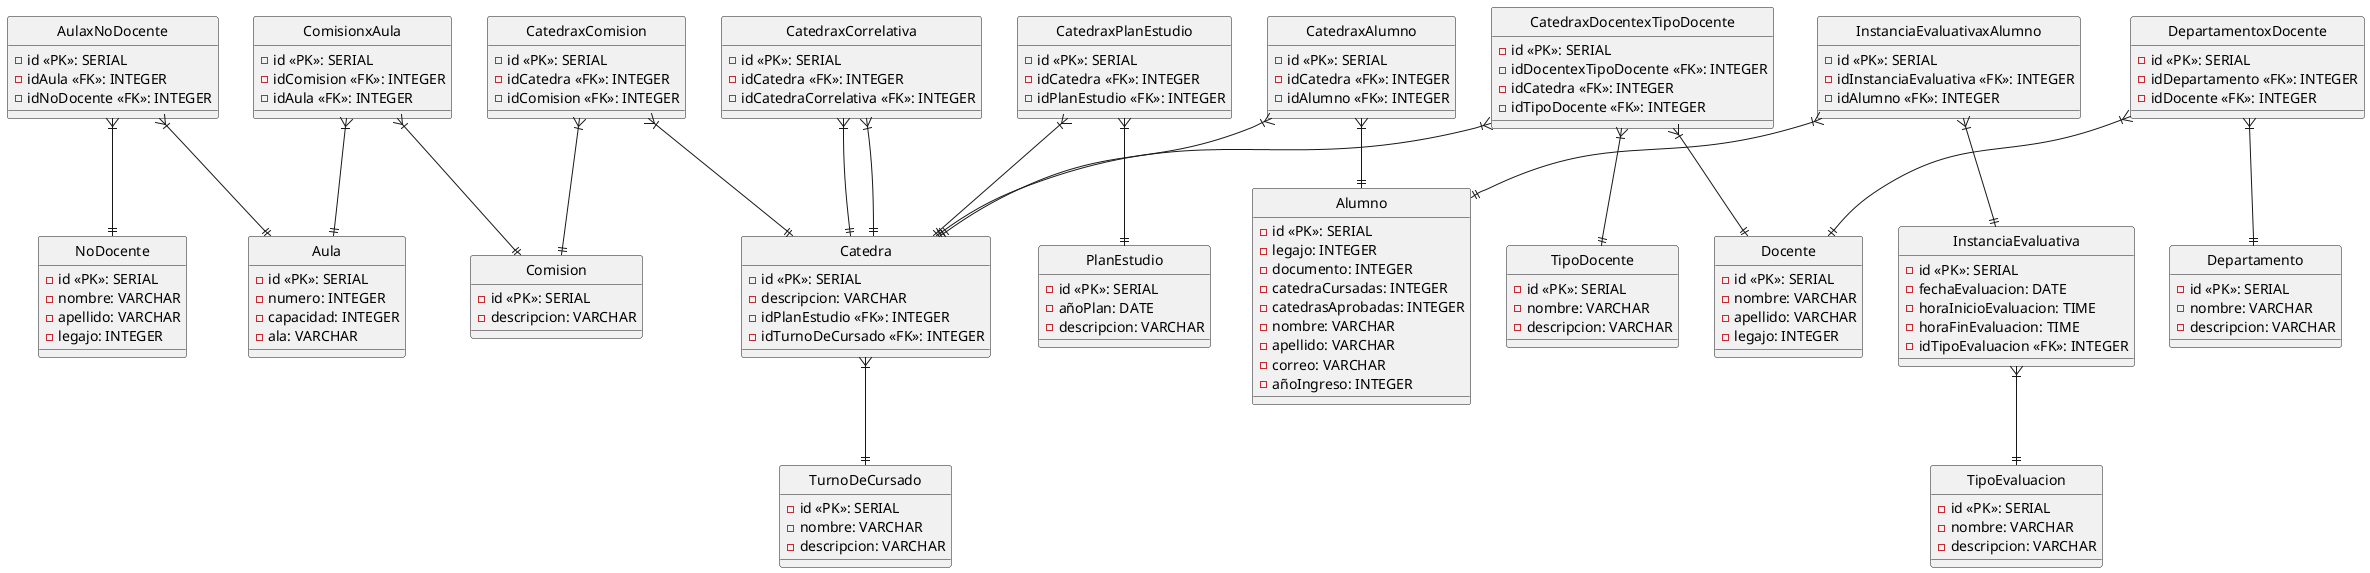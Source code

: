 @startuml Catedra
hide circle
entity Alumno {
    - id <<PK>>: SERIAL
    - legajo: INTEGER
    - documento: INTEGER
    - catedraCursadas: INTEGER
    - catedrasAprobadas: INTEGER
    - nombre: VARCHAR
    - apellido: VARCHAR
    - correo: VARCHAR
    - añoIngreso: INTEGER
}

entity Aula {
    - id <<PK>>: SERIAL
    - numero: INTEGER
    - capacidad: INTEGER
    - ala: VARCHAR
}

entity Catedra {
    - id <<PK>>: SERIAL
    - descripcion: VARCHAR
    - idPlanEstudio <<FK>>: INTEGER
    - idTurnoDeCursado <<FK>>: INTEGER
}

entity Comision {
    - id <<PK>>: SERIAL
    - descripcion: VARCHAR
}

entity Departamento {
    - id <<PK>>: SERIAL
    - nombre: VARCHAR
    - descripcion: VARCHAR
}

entity Docente {
    - id <<PK>>: SERIAL
    - nombre: VARCHAR
    - apellido: VARCHAR
    - legajo: INTEGER
}

entity InstanciaEvaluativa {
    - id <<PK>>: SERIAL
    - fechaEvaluacion: DATE
    - horaInicioEvaluacion: TIME
    - horaFinEvaluacion: TIME
    - idTipoEvaluacion <<FK>>: INTEGER
}

entity NoDocente {
    - id <<PK>>: SERIAL
    - nombre: VARCHAR
    - apellido: VARCHAR
    - legajo: INTEGER
}

entity PlanEstudio {
    - id <<PK>>: SERIAL
    - añoPlan: DATE
    - descripcion: VARCHAR
}

entity TipoDocente {
    - id <<PK>>: SERIAL
    - nombre: VARCHAR
    - descripcion: VARCHAR
}

entity TipoEvaluacion {
    - id <<PK>>: SERIAL
    - nombre: VARCHAR
    - descripcion: VARCHAR
}

entity TurnoDeCursado {
    - id <<PK>>: SERIAL
    - nombre: VARCHAR
    - descripcion: VARCHAR
}

entity AulaxNoDocente {
    - id <<PK>>: SERIAL
    - idAula <<FK>>: INTEGER
    - idNoDocente <<FK>>: INTEGER
}

entity CatedraxAlumno {
    - id <<PK>>: SERIAL
    - idCatedra <<FK>>: INTEGER
    - idAlumno <<FK>>: INTEGER
}

entity CatedraxComision {
    - id <<PK>>: SERIAL
    - idCatedra <<FK>>: INTEGER
    - idComision <<FK>>: INTEGER
}

entity CatedraxCorrelativa {
    - id <<PK>>: SERIAL
    - idCatedra <<FK>>: INTEGER
    - idCatedraCorrelativa <<FK>>: INTEGER
}

entity CatedraxDocentexTipoDocente {
    - id <<PK>>: SERIAL
    - idDocentexTipoDocente <<FK>>: INTEGER
    - idCatedra <<FK>>: INTEGER
    - idTipoDocente <<FK>>: INTEGER
}

entity CatedraxPlanEstudio {
    - id <<PK>>: SERIAL
    - idCatedra <<FK>>: INTEGER
    - idPlanEstudio <<FK>>: INTEGER
}

entity ComisionxAula {
    - id <<PK>>: SERIAL
    - idComision <<FK>>: INTEGER
    - idAula <<FK>>: INTEGER
}

entity DepartamentoxDocente {
    - id <<PK>>: SERIAL
    - idDepartamento <<FK>>: INTEGER
    - idDocente <<FK>>: INTEGER
}

entity InstanciaEvaluativaxAlumno {
    - id <<PK>>: SERIAL
    - idInstanciaEvaluativa <<FK>>: INTEGER
    - idAlumno <<FK>>: INTEGER
}

InstanciaEvaluativa }|--|| TipoEvaluacion
Catedra }|--|| TurnoDeCursado

AulaxNoDocente }|--|| Aula
AulaxNoDocente }|--|| NoDocente

CatedraxAlumno }|--|| Alumno
CatedraxAlumno }|--|| Catedra

CatedraxComision }|--|| Catedra
CatedraxComision }|--|| Comision

CatedraxCorrelativa }|--|| Catedra
CatedraxCorrelativa }|--|| Catedra

CatedraxDocentexTipoDocente }|--|| Catedra
CatedraxDocentexTipoDocente }|--|| Docente
CatedraxDocentexTipoDocente }|--|| TipoDocente

CatedraxPlanEstudio }|--|| Catedra
CatedraxPlanEstudio }|--|| PlanEstudio

ComisionxAula }|--|| Aula
ComisionxAula }|--|| Comision

DepartamentoxDocente }|--|| Departamento
DepartamentoxDocente }|--|| Docente

InstanciaEvaluativaxAlumno }|--|| Alumno
InstanciaEvaluativaxAlumno }|--|| InstanciaEvaluativa
@enduml